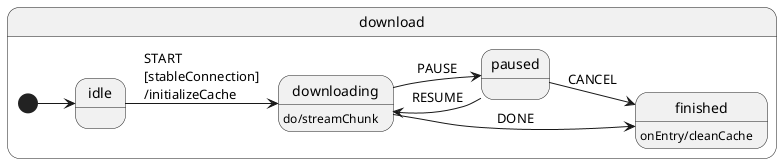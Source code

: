 @startuml
left to right direction
state "download" as download {
  [*] --> download.idle

  state "idle" as download.idle {
    download.idle --> download.downloading : START\l[stableConnection]\l/initializeCache
  }

  state "downloading" as download.downloading {
    download.downloading : do/streamChunk
    download.downloading --> download.paused : PAUSE
    download.downloading --> download.finished : DONE
  }

  state "paused" as download.paused {
    download.paused --> download.downloading : RESUME
    download.paused --> download.finished : CANCEL
  }

  state "finished" as download.finished {
    download.finished : onEntry/cleanCache
  }
}
@enduml
